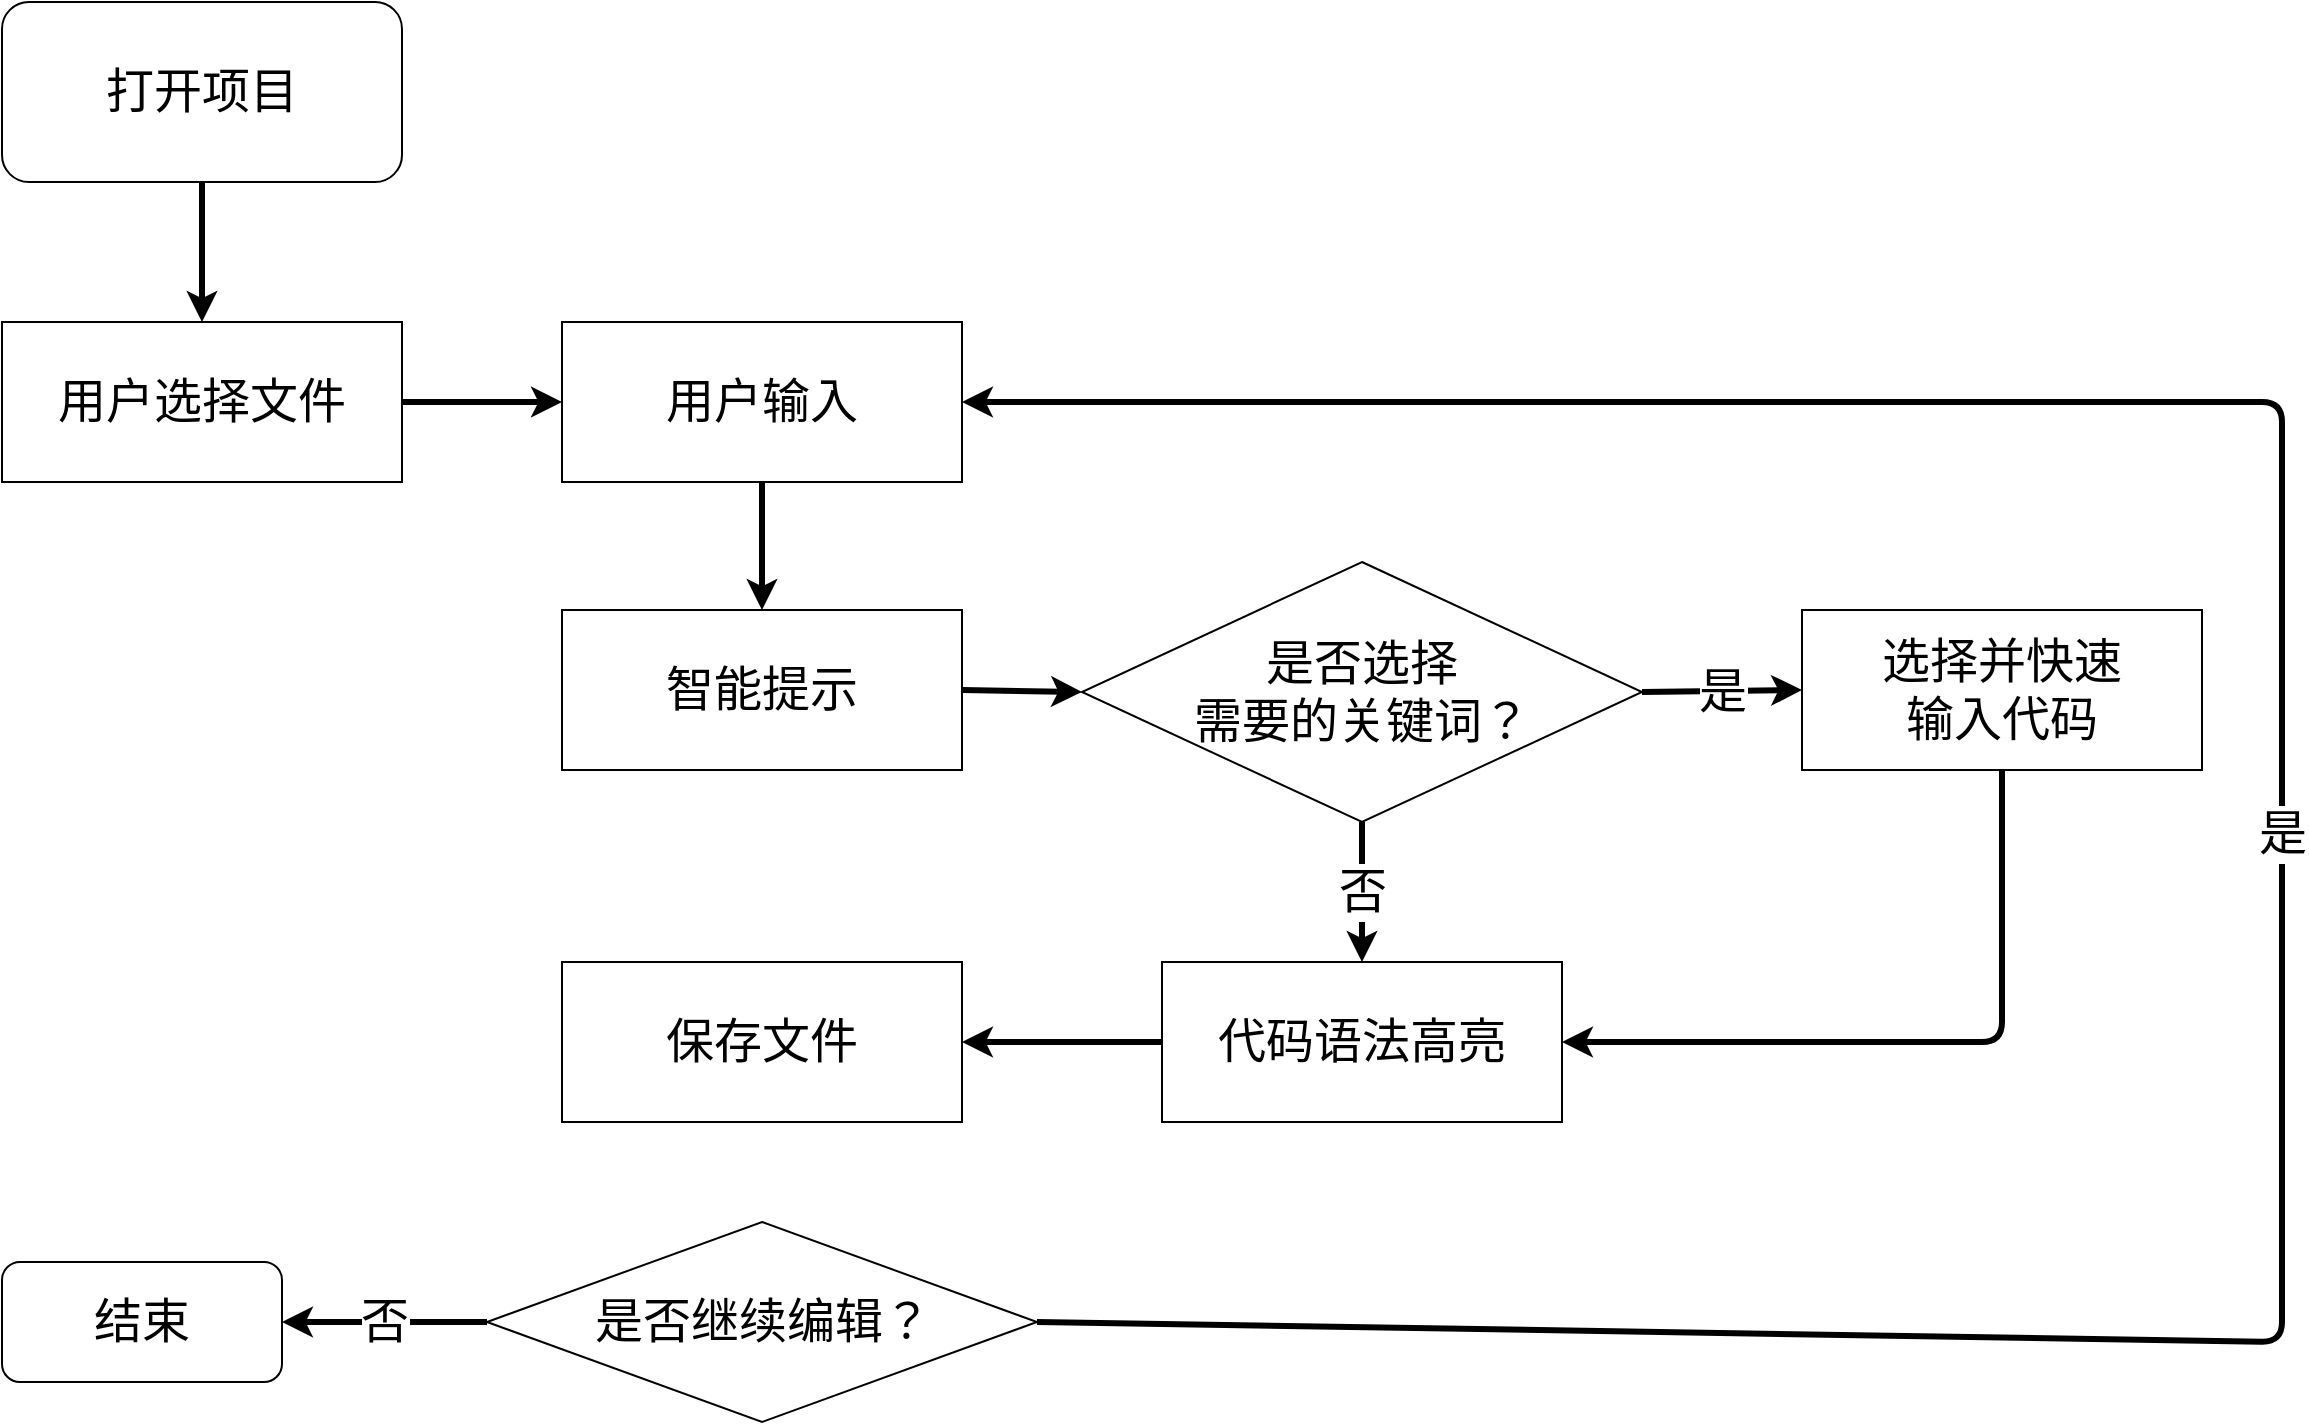 <mxfile>
    <diagram id="pt-hk9GtEDvgups89tVK" name="第 1 页">
        <mxGraphModel dx="2589" dy="1711" grid="1" gridSize="10" guides="1" tooltips="1" connect="1" arrows="1" fold="1" page="1" pageScale="1" pageWidth="1169" pageHeight="827" math="0" shadow="0">
            <root>
                <mxCell id="0"/>
                <mxCell id="1" parent="0"/>
                <mxCell id="9" style="edgeStyle=none;html=1;exitX=0.5;exitY=1;exitDx=0;exitDy=0;entryX=0.5;entryY=0;entryDx=0;entryDy=0;fontSize=24;strokeWidth=3;" edge="1" parent="1" source="3" target="4">
                    <mxGeometry relative="1" as="geometry"/>
                </mxCell>
                <mxCell id="3" value="&lt;font style=&quot;font-size: 24px;&quot;&gt;打开项目&lt;/font&gt;" style="rounded=1;whiteSpace=wrap;html=1;" vertex="1" parent="1">
                    <mxGeometry x="10" y="10" width="200" height="90" as="geometry"/>
                </mxCell>
                <mxCell id="10" style="edgeStyle=none;html=1;exitX=1;exitY=0.5;exitDx=0;exitDy=0;entryX=0;entryY=0.5;entryDx=0;entryDy=0;fontSize=24;strokeWidth=3;" edge="1" parent="1" source="4" target="6">
                    <mxGeometry relative="1" as="geometry"/>
                </mxCell>
                <mxCell id="4" value="用户选择文件" style="rounded=0;whiteSpace=wrap;html=1;fontSize=24;" vertex="1" parent="1">
                    <mxGeometry x="10" y="170" width="200" height="80" as="geometry"/>
                </mxCell>
                <mxCell id="14" style="edgeStyle=none;html=1;exitX=0.5;exitY=1;exitDx=0;exitDy=0;entryX=0.5;entryY=0;entryDx=0;entryDy=0;strokeWidth=3;fontSize=24;" edge="1" parent="1" source="6" target="12">
                    <mxGeometry relative="1" as="geometry"/>
                </mxCell>
                <mxCell id="6" value="用户输入" style="rounded=0;whiteSpace=wrap;html=1;fontSize=24;" vertex="1" parent="1">
                    <mxGeometry x="290" y="170" width="200" height="80" as="geometry"/>
                </mxCell>
                <mxCell id="15" style="edgeStyle=none;html=1;exitX=1;exitY=0.5;exitDx=0;exitDy=0;entryX=0;entryY=0.5;entryDx=0;entryDy=0;strokeWidth=3;fontSize=24;" edge="1" parent="1" source="12" target="13">
                    <mxGeometry relative="1" as="geometry"/>
                </mxCell>
                <mxCell id="12" value="智能提示" style="rounded=0;whiteSpace=wrap;html=1;fontSize=24;" vertex="1" parent="1">
                    <mxGeometry x="290" y="314" width="200" height="80" as="geometry"/>
                </mxCell>
                <mxCell id="13" value="是否选择&lt;br&gt;需要的关键词？" style="rhombus;whiteSpace=wrap;html=1;fontSize=24;" vertex="1" parent="1">
                    <mxGeometry x="550" y="290" width="280" height="130" as="geometry"/>
                </mxCell>
                <mxCell id="25" style="edgeStyle=none;html=1;exitX=0.5;exitY=1;exitDx=0;exitDy=0;entryX=1;entryY=0.5;entryDx=0;entryDy=0;strokeWidth=3;fontSize=24;" edge="1" parent="1" source="18" target="24">
                    <mxGeometry relative="1" as="geometry">
                        <Array as="points">
                            <mxPoint x="1010" y="530"/>
                        </Array>
                    </mxGeometry>
                </mxCell>
                <mxCell id="18" value="选择并快速&lt;br&gt;输入代码" style="rounded=0;whiteSpace=wrap;html=1;fontSize=24;" vertex="1" parent="1">
                    <mxGeometry x="910" y="314" width="200" height="80" as="geometry"/>
                </mxCell>
                <mxCell id="20" value="" style="endArrow=classic;html=1;strokeWidth=3;fontSize=24;exitX=1;exitY=0.5;exitDx=0;exitDy=0;entryX=0;entryY=0.5;entryDx=0;entryDy=0;" edge="1" parent="1" source="13" target="18">
                    <mxGeometry relative="1" as="geometry">
                        <mxPoint x="820" y="440" as="sourcePoint"/>
                        <mxPoint x="920" y="440" as="targetPoint"/>
                    </mxGeometry>
                </mxCell>
                <mxCell id="21" value="是" style="edgeLabel;resizable=0;html=1;align=center;verticalAlign=middle;fontSize=24;" connectable="0" vertex="1" parent="20">
                    <mxGeometry relative="1" as="geometry"/>
                </mxCell>
                <mxCell id="22" value="" style="endArrow=classic;html=1;strokeWidth=3;fontSize=24;exitX=0.5;exitY=1;exitDx=0;exitDy=0;entryX=0.5;entryY=0;entryDx=0;entryDy=0;" edge="1" parent="1" source="13" target="24">
                    <mxGeometry relative="1" as="geometry">
                        <mxPoint x="640" y="550" as="sourcePoint"/>
                        <mxPoint x="690" y="510" as="targetPoint"/>
                    </mxGeometry>
                </mxCell>
                <mxCell id="23" value="否" style="edgeLabel;resizable=0;html=1;align=center;verticalAlign=middle;fontSize=24;" connectable="0" vertex="1" parent="22">
                    <mxGeometry relative="1" as="geometry"/>
                </mxCell>
                <mxCell id="28" style="edgeStyle=none;html=1;exitX=0;exitY=0.5;exitDx=0;exitDy=0;entryX=1;entryY=0.5;entryDx=0;entryDy=0;strokeWidth=3;fontSize=24;" edge="1" parent="1" source="24" target="27">
                    <mxGeometry relative="1" as="geometry"/>
                </mxCell>
                <mxCell id="24" value="代码语法高亮" style="rounded=0;whiteSpace=wrap;html=1;fontSize=24;" vertex="1" parent="1">
                    <mxGeometry x="590" y="490" width="200" height="80" as="geometry"/>
                </mxCell>
                <mxCell id="27" value="保存文件" style="rounded=0;whiteSpace=wrap;html=1;fontSize=24;" vertex="1" parent="1">
                    <mxGeometry x="290" y="490" width="200" height="80" as="geometry"/>
                </mxCell>
                <mxCell id="29" value="是否继续编辑？" style="rhombus;whiteSpace=wrap;html=1;fontSize=24;" vertex="1" parent="1">
                    <mxGeometry x="252.5" y="620" width="275" height="100" as="geometry"/>
                </mxCell>
                <mxCell id="30" value="" style="endArrow=classic;html=1;strokeWidth=3;fontSize=24;exitX=1;exitY=0.5;exitDx=0;exitDy=0;entryX=1;entryY=0.5;entryDx=0;entryDy=0;" edge="1" parent="1" source="29" target="6">
                    <mxGeometry relative="1" as="geometry">
                        <mxPoint x="720" y="670" as="sourcePoint"/>
                        <mxPoint x="820" y="670" as="targetPoint"/>
                        <Array as="points">
                            <mxPoint x="1150" y="680"/>
                            <mxPoint x="1150" y="440"/>
                            <mxPoint x="1150" y="210"/>
                        </Array>
                    </mxGeometry>
                </mxCell>
                <mxCell id="31" value="是" style="edgeLabel;resizable=0;html=1;align=center;verticalAlign=middle;fontSize=24;" connectable="0" vertex="1" parent="30">
                    <mxGeometry relative="1" as="geometry"/>
                </mxCell>
                <mxCell id="33" value="&lt;font style=&quot;font-size: 24px;&quot;&gt;结束&lt;/font&gt;" style="rounded=1;whiteSpace=wrap;html=1;" vertex="1" parent="1">
                    <mxGeometry x="10" y="640" width="140" height="60" as="geometry"/>
                </mxCell>
                <mxCell id="35" value="" style="endArrow=classic;html=1;strokeWidth=3;fontSize=24;exitX=0;exitY=0.5;exitDx=0;exitDy=0;entryX=1;entryY=0.5;entryDx=0;entryDy=0;" edge="1" parent="1" source="29" target="33">
                    <mxGeometry relative="1" as="geometry">
                        <mxPoint x="170" y="720" as="sourcePoint"/>
                        <mxPoint x="270" y="720" as="targetPoint"/>
                    </mxGeometry>
                </mxCell>
                <mxCell id="36" value="否" style="edgeLabel;resizable=0;html=1;align=center;verticalAlign=middle;fontSize=24;" connectable="0" vertex="1" parent="35">
                    <mxGeometry relative="1" as="geometry"/>
                </mxCell>
            </root>
        </mxGraphModel>
    </diagram>
</mxfile>